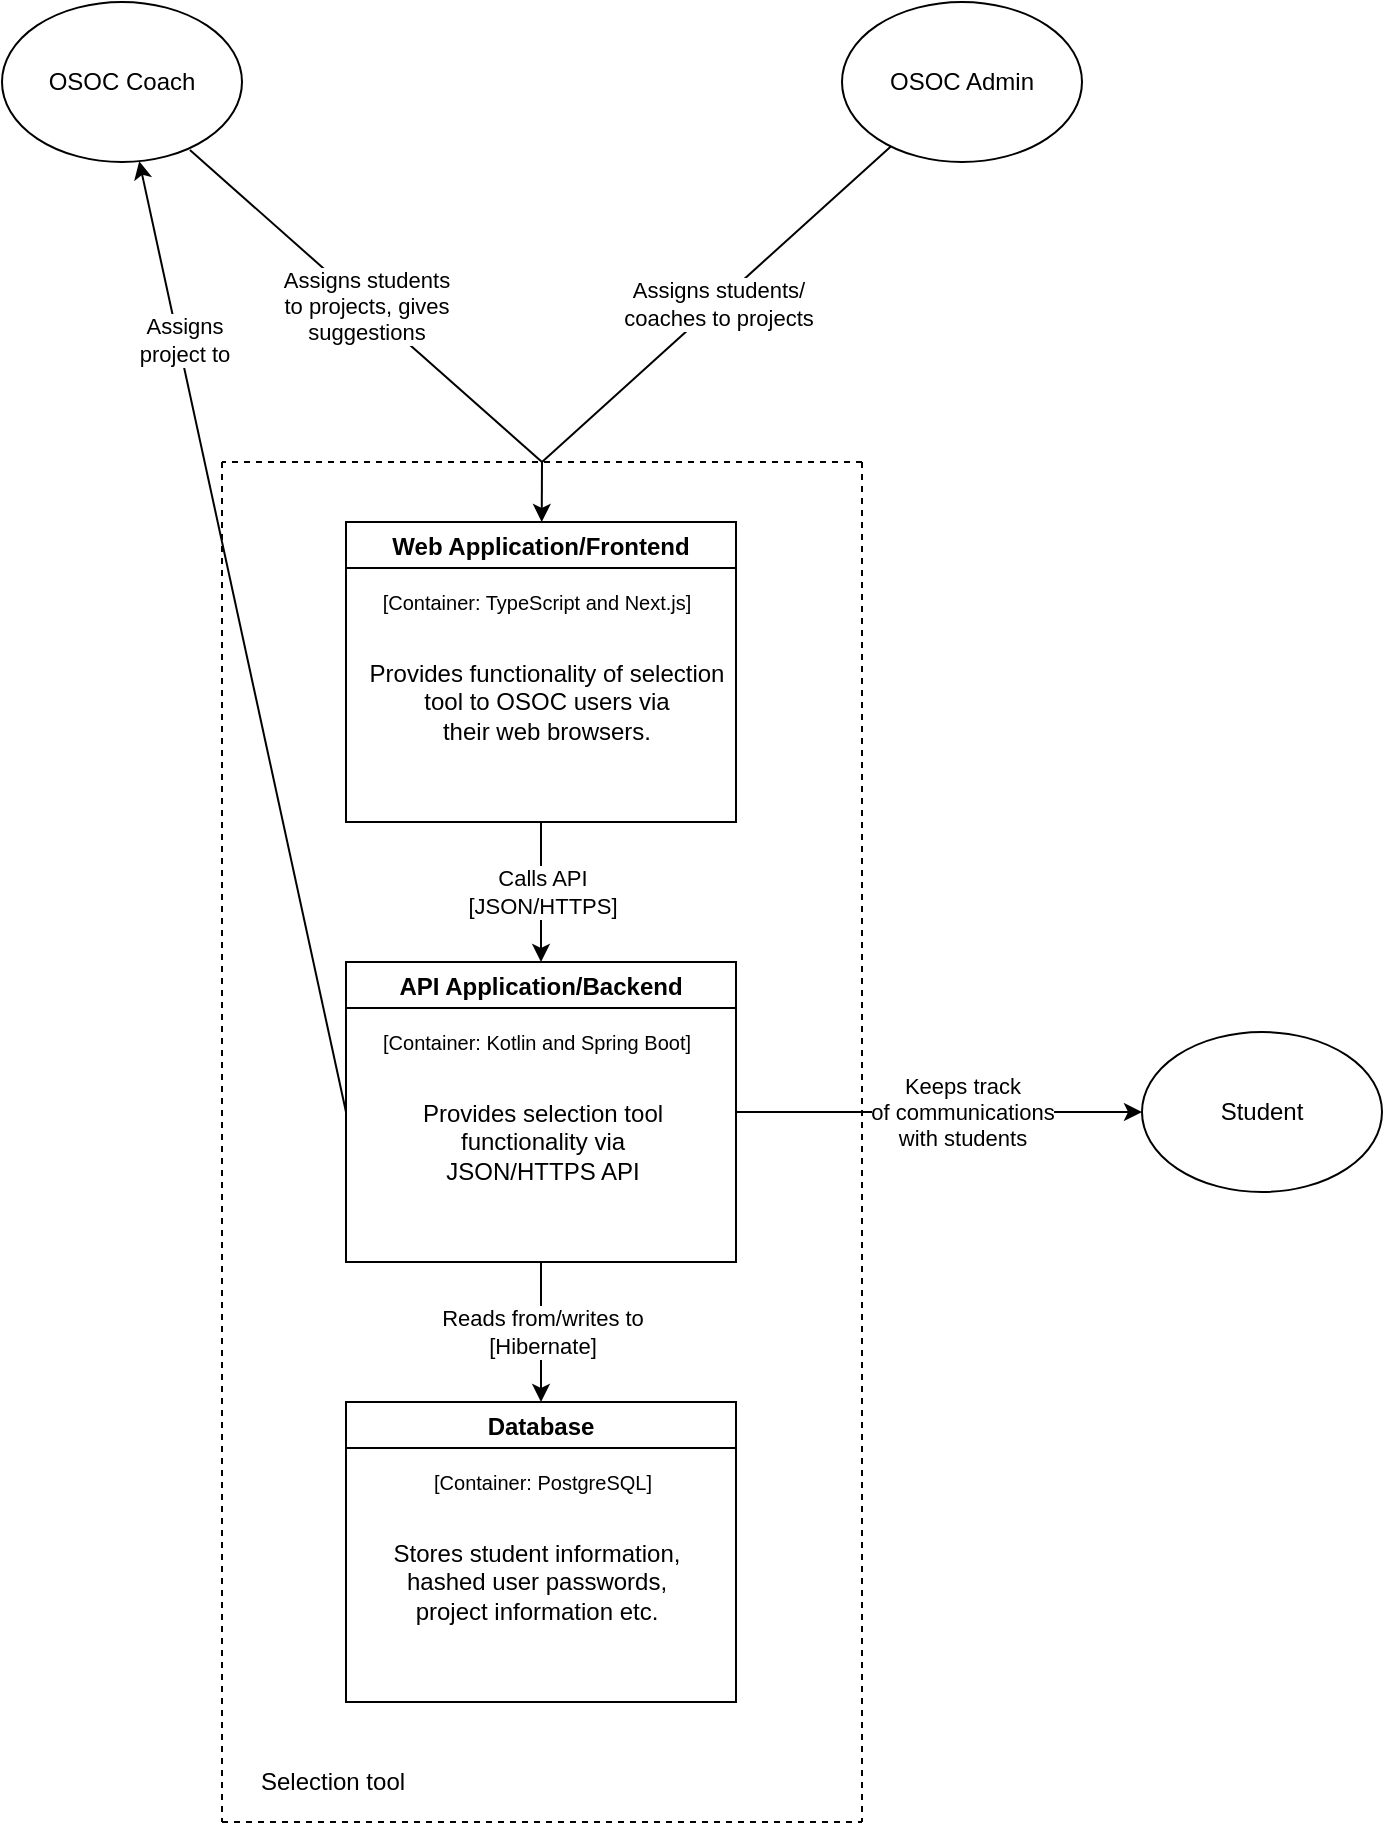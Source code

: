 <mxfile version="17.1.3" type="device"><diagram id="Xueh1fzJBezRoQJaB98k" name="Page-1"><mxGraphModel dx="1422" dy="780" grid="1" gridSize="10" guides="1" tooltips="1" connect="1" arrows="1" fold="1" page="1" pageScale="1" pageWidth="850" pageHeight="1100" background="#FFFFFF" math="0" shadow="0"><root><mxCell id="0"/><mxCell id="1" parent="0"/><mxCell id="CF--ckBnNPfTJrwJrHUP-1" value="&lt;div&gt;OSOC Coach&lt;/div&gt;" style="ellipse;whiteSpace=wrap;html=1;" parent="1" vertex="1"><mxGeometry x="130" y="50" width="120" height="80" as="geometry"/></mxCell><mxCell id="CF--ckBnNPfTJrwJrHUP-2" value="&lt;div&gt;OSOC Admin&lt;/div&gt;" style="ellipse;whiteSpace=wrap;html=1;" parent="1" vertex="1"><mxGeometry x="550" y="50" width="120" height="80" as="geometry"/></mxCell><mxCell id="CF--ckBnNPfTJrwJrHUP-4" value="" style="endArrow=none;html=1;rounded=0;exitX=0.783;exitY=0.925;exitDx=0;exitDy=0;exitPerimeter=0;endFill=0;" parent="1" source="CF--ckBnNPfTJrwJrHUP-1" edge="1"><mxGeometry relative="1" as="geometry"><mxPoint x="370" y="370" as="sourcePoint"/><mxPoint x="400" y="280" as="targetPoint"/></mxGeometry></mxCell><mxCell id="CF--ckBnNPfTJrwJrHUP-5" value="&lt;div&gt;Assigns students&lt;/div&gt;&lt;div&gt;to projects, gives&lt;/div&gt;suggestions" style="edgeLabel;resizable=0;html=1;align=center;verticalAlign=middle;" parent="CF--ckBnNPfTJrwJrHUP-4" connectable="0" vertex="1"><mxGeometry relative="1" as="geometry"/></mxCell><mxCell id="CF--ckBnNPfTJrwJrHUP-6" value="" style="endArrow=none;html=1;rounded=0;endFill=0;" parent="1" source="CF--ckBnNPfTJrwJrHUP-2" edge="1"><mxGeometry relative="1" as="geometry"><mxPoint x="370" y="310" as="sourcePoint"/><mxPoint x="400" y="280" as="targetPoint"/></mxGeometry></mxCell><mxCell id="CF--ckBnNPfTJrwJrHUP-7" value="&lt;div&gt;Assigns students/&lt;/div&gt;&lt;div&gt;coaches to projects&lt;br&gt;&lt;/div&gt;" style="edgeLabel;resizable=0;html=1;align=center;verticalAlign=middle;" parent="CF--ckBnNPfTJrwJrHUP-6" connectable="0" vertex="1"><mxGeometry relative="1" as="geometry"/></mxCell><mxCell id="CF--ckBnNPfTJrwJrHUP-9" value="Web Application/Frontend" style="swimlane;" parent="1" vertex="1"><mxGeometry x="302" y="310" width="195" height="150" as="geometry"><mxRectangle x="302" y="310" width="180" height="23" as="alternateBounds"/></mxGeometry></mxCell><mxCell id="CF--ckBnNPfTJrwJrHUP-11" value="[Container: TypeScript and Next.js]" style="text;html=1;align=center;verticalAlign=middle;resizable=0;points=[];autosize=1;strokeColor=none;fillColor=none;fontSize=10;" parent="CF--ckBnNPfTJrwJrHUP-9" vertex="1"><mxGeometry x="5" y="30" width="180" height="20" as="geometry"/></mxCell><mxCell id="CF--ckBnNPfTJrwJrHUP-12" value="&lt;div&gt;&lt;font style=&quot;font-size: 12px&quot;&gt;Provides functionality of selection &lt;br&gt;&lt;/font&gt;&lt;/div&gt;&lt;div&gt;&lt;font style=&quot;font-size: 12px&quot;&gt;tool to OSOC users via &lt;br&gt;&lt;/font&gt;&lt;/div&gt;&lt;div&gt;&lt;font style=&quot;font-size: 12px&quot;&gt;their web browsers.&lt;br&gt;&lt;/font&gt;&lt;/div&gt;" style="text;html=1;align=center;verticalAlign=middle;resizable=0;points=[];autosize=1;strokeColor=none;fillColor=none;fontSize=10;" parent="CF--ckBnNPfTJrwJrHUP-9" vertex="1"><mxGeometry y="70" width="200" height="40" as="geometry"/></mxCell><mxCell id="CF--ckBnNPfTJrwJrHUP-10" value="" style="endArrow=classic;html=1;rounded=0;" parent="1" target="CF--ckBnNPfTJrwJrHUP-9" edge="1"><mxGeometry width="50" height="50" relative="1" as="geometry"><mxPoint x="400" y="280" as="sourcePoint"/><mxPoint x="400" y="310" as="targetPoint"/></mxGeometry></mxCell><mxCell id="CF--ckBnNPfTJrwJrHUP-13" value="API Application/Backend" style="swimlane;fontSize=12;" parent="1" vertex="1"><mxGeometry x="302" y="530" width="195" height="150" as="geometry"/></mxCell><mxCell id="CF--ckBnNPfTJrwJrHUP-14" value="&lt;font style=&quot;font-size: 10px&quot;&gt;[Container: Kotlin and Spring Boot]&lt;/font&gt;" style="text;html=1;align=center;verticalAlign=middle;resizable=0;points=[];autosize=1;strokeColor=none;fillColor=none;fontSize=12;" parent="CF--ckBnNPfTJrwJrHUP-13" vertex="1"><mxGeometry x="5" y="30" width="180" height="20" as="geometry"/></mxCell><mxCell id="CF--ckBnNPfTJrwJrHUP-18" value="&lt;div&gt;&lt;font style=&quot;font-size: 12px&quot;&gt;Provides selection tool &lt;br&gt;&lt;/font&gt;&lt;/div&gt;&lt;div&gt;&lt;font style=&quot;font-size: 12px&quot;&gt;functionality via &lt;br&gt;&lt;/font&gt;&lt;/div&gt;&lt;div&gt;&lt;font style=&quot;font-size: 12px&quot;&gt;JSON/HTTPS API&lt;/font&gt;&lt;/div&gt;" style="text;html=1;align=center;verticalAlign=middle;resizable=0;points=[];autosize=1;strokeColor=none;fillColor=none;fontSize=11;" parent="CF--ckBnNPfTJrwJrHUP-13" vertex="1"><mxGeometry x="27.5" y="70" width="140" height="40" as="geometry"/></mxCell><mxCell id="CF--ckBnNPfTJrwJrHUP-15" value="" style="endArrow=classic;html=1;rounded=0;fontSize=10;exitX=0.5;exitY=1;exitDx=0;exitDy=0;entryX=0.5;entryY=0;entryDx=0;entryDy=0;" parent="1" source="CF--ckBnNPfTJrwJrHUP-9" target="CF--ckBnNPfTJrwJrHUP-13" edge="1"><mxGeometry relative="1" as="geometry"><mxPoint x="370" y="520" as="sourcePoint"/><mxPoint x="470" y="520" as="targetPoint"/></mxGeometry></mxCell><mxCell id="CF--ckBnNPfTJrwJrHUP-16" value="&lt;div style=&quot;font-size: 11px&quot;&gt;&lt;font style=&quot;font-size: 11px&quot;&gt;Calls API&lt;/font&gt;&lt;/div&gt;&lt;div style=&quot;font-size: 11px&quot;&gt;&lt;font style=&quot;font-size: 11px&quot;&gt;[JSON/HTTPS]&lt;/font&gt;&lt;/div&gt;" style="edgeLabel;resizable=0;html=1;align=center;verticalAlign=middle;fontSize=10;" parent="CF--ckBnNPfTJrwJrHUP-15" connectable="0" vertex="1"><mxGeometry relative="1" as="geometry"/></mxCell><mxCell id="CF--ckBnNPfTJrwJrHUP-19" value="Database" style="swimlane;fontSize=12;" parent="1" vertex="1"><mxGeometry x="302" y="750" width="195" height="150" as="geometry"/></mxCell><mxCell id="CF--ckBnNPfTJrwJrHUP-22" value="&lt;font style=&quot;font-size: 10px&quot;&gt;[Container: PostgreSQL]&lt;br&gt;&lt;/font&gt;" style="text;html=1;align=center;verticalAlign=middle;resizable=0;points=[];autosize=1;strokeColor=none;fillColor=none;fontSize=11;" parent="CF--ckBnNPfTJrwJrHUP-19" vertex="1"><mxGeometry x="32.5" y="30" width="130" height="20" as="geometry"/></mxCell><mxCell id="CF--ckBnNPfTJrwJrHUP-23" value="&lt;div&gt;&lt;font style=&quot;font-size: 12px&quot;&gt;Stores student information, &lt;br&gt;&lt;/font&gt;&lt;/div&gt;&lt;div&gt;&lt;font style=&quot;font-size: 12px&quot;&gt;hashed user passwords, &lt;br&gt;&lt;/font&gt;&lt;/div&gt;&lt;div&gt;&lt;font style=&quot;font-size: 12px&quot;&gt;project information etc.&lt;/font&gt;&lt;/div&gt;" style="text;html=1;align=center;verticalAlign=middle;resizable=0;points=[];autosize=1;strokeColor=none;fillColor=none;fontSize=10;" parent="CF--ckBnNPfTJrwJrHUP-19" vertex="1"><mxGeometry x="15" y="70" width="160" height="40" as="geometry"/></mxCell><mxCell id="CF--ckBnNPfTJrwJrHUP-20" value="" style="endArrow=classic;html=1;rounded=0;fontSize=12;exitX=0.5;exitY=1;exitDx=0;exitDy=0;entryX=0.5;entryY=0;entryDx=0;entryDy=0;" parent="1" source="CF--ckBnNPfTJrwJrHUP-13" target="CF--ckBnNPfTJrwJrHUP-19" edge="1"><mxGeometry relative="1" as="geometry"><mxPoint x="370" y="610" as="sourcePoint"/><mxPoint x="470" y="610" as="targetPoint"/></mxGeometry></mxCell><mxCell id="CF--ckBnNPfTJrwJrHUP-21" value="&lt;div style=&quot;font-size: 11px&quot;&gt;&lt;font style=&quot;font-size: 11px&quot;&gt;Reads from/writes to&lt;/font&gt;&lt;/div&gt;&lt;div style=&quot;font-size: 11px&quot;&gt;&lt;font style=&quot;font-size: 11px&quot;&gt;[Hibernate]&lt;br&gt;&lt;/font&gt;&lt;/div&gt;" style="edgeLabel;resizable=0;html=1;align=center;verticalAlign=middle;fontSize=12;" parent="CF--ckBnNPfTJrwJrHUP-20" connectable="0" vertex="1"><mxGeometry relative="1" as="geometry"/></mxCell><mxCell id="CF--ckBnNPfTJrwJrHUP-24" value="Student" style="ellipse;whiteSpace=wrap;html=1;fontSize=12;" parent="1" vertex="1"><mxGeometry x="700" y="565" width="120" height="80" as="geometry"/></mxCell><mxCell id="CF--ckBnNPfTJrwJrHUP-25" value="" style="endArrow=classic;html=1;rounded=0;fontSize=12;exitX=1;exitY=0.5;exitDx=0;exitDy=0;" parent="1" source="CF--ckBnNPfTJrwJrHUP-13" target="CF--ckBnNPfTJrwJrHUP-24" edge="1"><mxGeometry relative="1" as="geometry"><mxPoint x="370" y="490" as="sourcePoint"/><mxPoint x="470" y="490" as="targetPoint"/></mxGeometry></mxCell><mxCell id="CF--ckBnNPfTJrwJrHUP-26" value="&lt;div style=&quot;font-size: 11px&quot;&gt;&lt;font style=&quot;font-size: 11px&quot;&gt;Keeps track&lt;/font&gt;&lt;/div&gt;&lt;div style=&quot;font-size: 11px&quot;&gt;&lt;font style=&quot;font-size: 11px&quot;&gt;of communications&lt;/font&gt;&lt;/div&gt;&lt;div style=&quot;font-size: 11px&quot;&gt;&lt;font style=&quot;font-size: 11px&quot;&gt;with students&lt;br&gt;&lt;/font&gt;&lt;/div&gt;" style="edgeLabel;resizable=0;html=1;align=center;verticalAlign=middle;fontSize=12;" parent="CF--ckBnNPfTJrwJrHUP-25" connectable="0" vertex="1"><mxGeometry relative="1" as="geometry"><mxPoint x="11" as="offset"/></mxGeometry></mxCell><mxCell id="CF--ckBnNPfTJrwJrHUP-29" value="" style="endArrow=none;dashed=1;html=1;rounded=0;fontSize=11;" parent="1" edge="1"><mxGeometry width="50" height="50" relative="1" as="geometry"><mxPoint x="240" y="280" as="sourcePoint"/><mxPoint x="240" y="960" as="targetPoint"/></mxGeometry></mxCell><mxCell id="CF--ckBnNPfTJrwJrHUP-30" value="" style="endArrow=none;dashed=1;html=1;rounded=0;fontSize=11;" parent="1" edge="1"><mxGeometry width="50" height="50" relative="1" as="geometry"><mxPoint x="240" y="960" as="sourcePoint"/><mxPoint x="560" y="960" as="targetPoint"/></mxGeometry></mxCell><mxCell id="CF--ckBnNPfTJrwJrHUP-31" value="" style="endArrow=none;dashed=1;html=1;rounded=0;fontSize=11;" parent="1" edge="1"><mxGeometry width="50" height="50" relative="1" as="geometry"><mxPoint x="560" y="280" as="sourcePoint"/><mxPoint x="560" y="960" as="targetPoint"/></mxGeometry></mxCell><mxCell id="CF--ckBnNPfTJrwJrHUP-32" value="" style="endArrow=none;dashed=1;html=1;rounded=0;fontSize=11;" parent="1" edge="1"><mxGeometry width="50" height="50" relative="1" as="geometry"><mxPoint x="560" y="280" as="sourcePoint"/><mxPoint x="240" y="280" as="targetPoint"/></mxGeometry></mxCell><mxCell id="CF--ckBnNPfTJrwJrHUP-33" value="&lt;font style=&quot;font-size: 12px&quot;&gt;Selection tool&lt;br&gt;&lt;/font&gt;" style="text;html=1;align=center;verticalAlign=middle;resizable=0;points=[];autosize=1;strokeColor=none;fillColor=none;fontSize=11;" parent="1" vertex="1"><mxGeometry x="250" y="930" width="90" height="20" as="geometry"/></mxCell><mxCell id="CF--ckBnNPfTJrwJrHUP-34" value="" style="endArrow=classic;html=1;rounded=0;fontSize=12;exitX=0;exitY=0.5;exitDx=0;exitDy=0;" parent="1" source="CF--ckBnNPfTJrwJrHUP-13" target="CF--ckBnNPfTJrwJrHUP-1" edge="1"><mxGeometry relative="1" as="geometry"><mxPoint x="370" y="460" as="sourcePoint"/><mxPoint x="470" y="460" as="targetPoint"/></mxGeometry></mxCell><mxCell id="CF--ckBnNPfTJrwJrHUP-35" value="&lt;div style=&quot;font-size: 11px&quot;&gt;&lt;font style=&quot;font-size: 11px&quot;&gt;Assigns&lt;/font&gt;&lt;/div&gt;&lt;div style=&quot;font-size: 11px&quot;&gt;&lt;font style=&quot;font-size: 11px&quot;&gt;project to&lt;br&gt;&lt;/font&gt;&lt;/div&gt;" style="edgeLabel;resizable=0;html=1;align=center;verticalAlign=middle;fontSize=12;" parent="CF--ckBnNPfTJrwJrHUP-34" connectable="0" vertex="1"><mxGeometry relative="1" as="geometry"><mxPoint x="-30" y="-148" as="offset"/></mxGeometry></mxCell></root></mxGraphModel></diagram></mxfile>